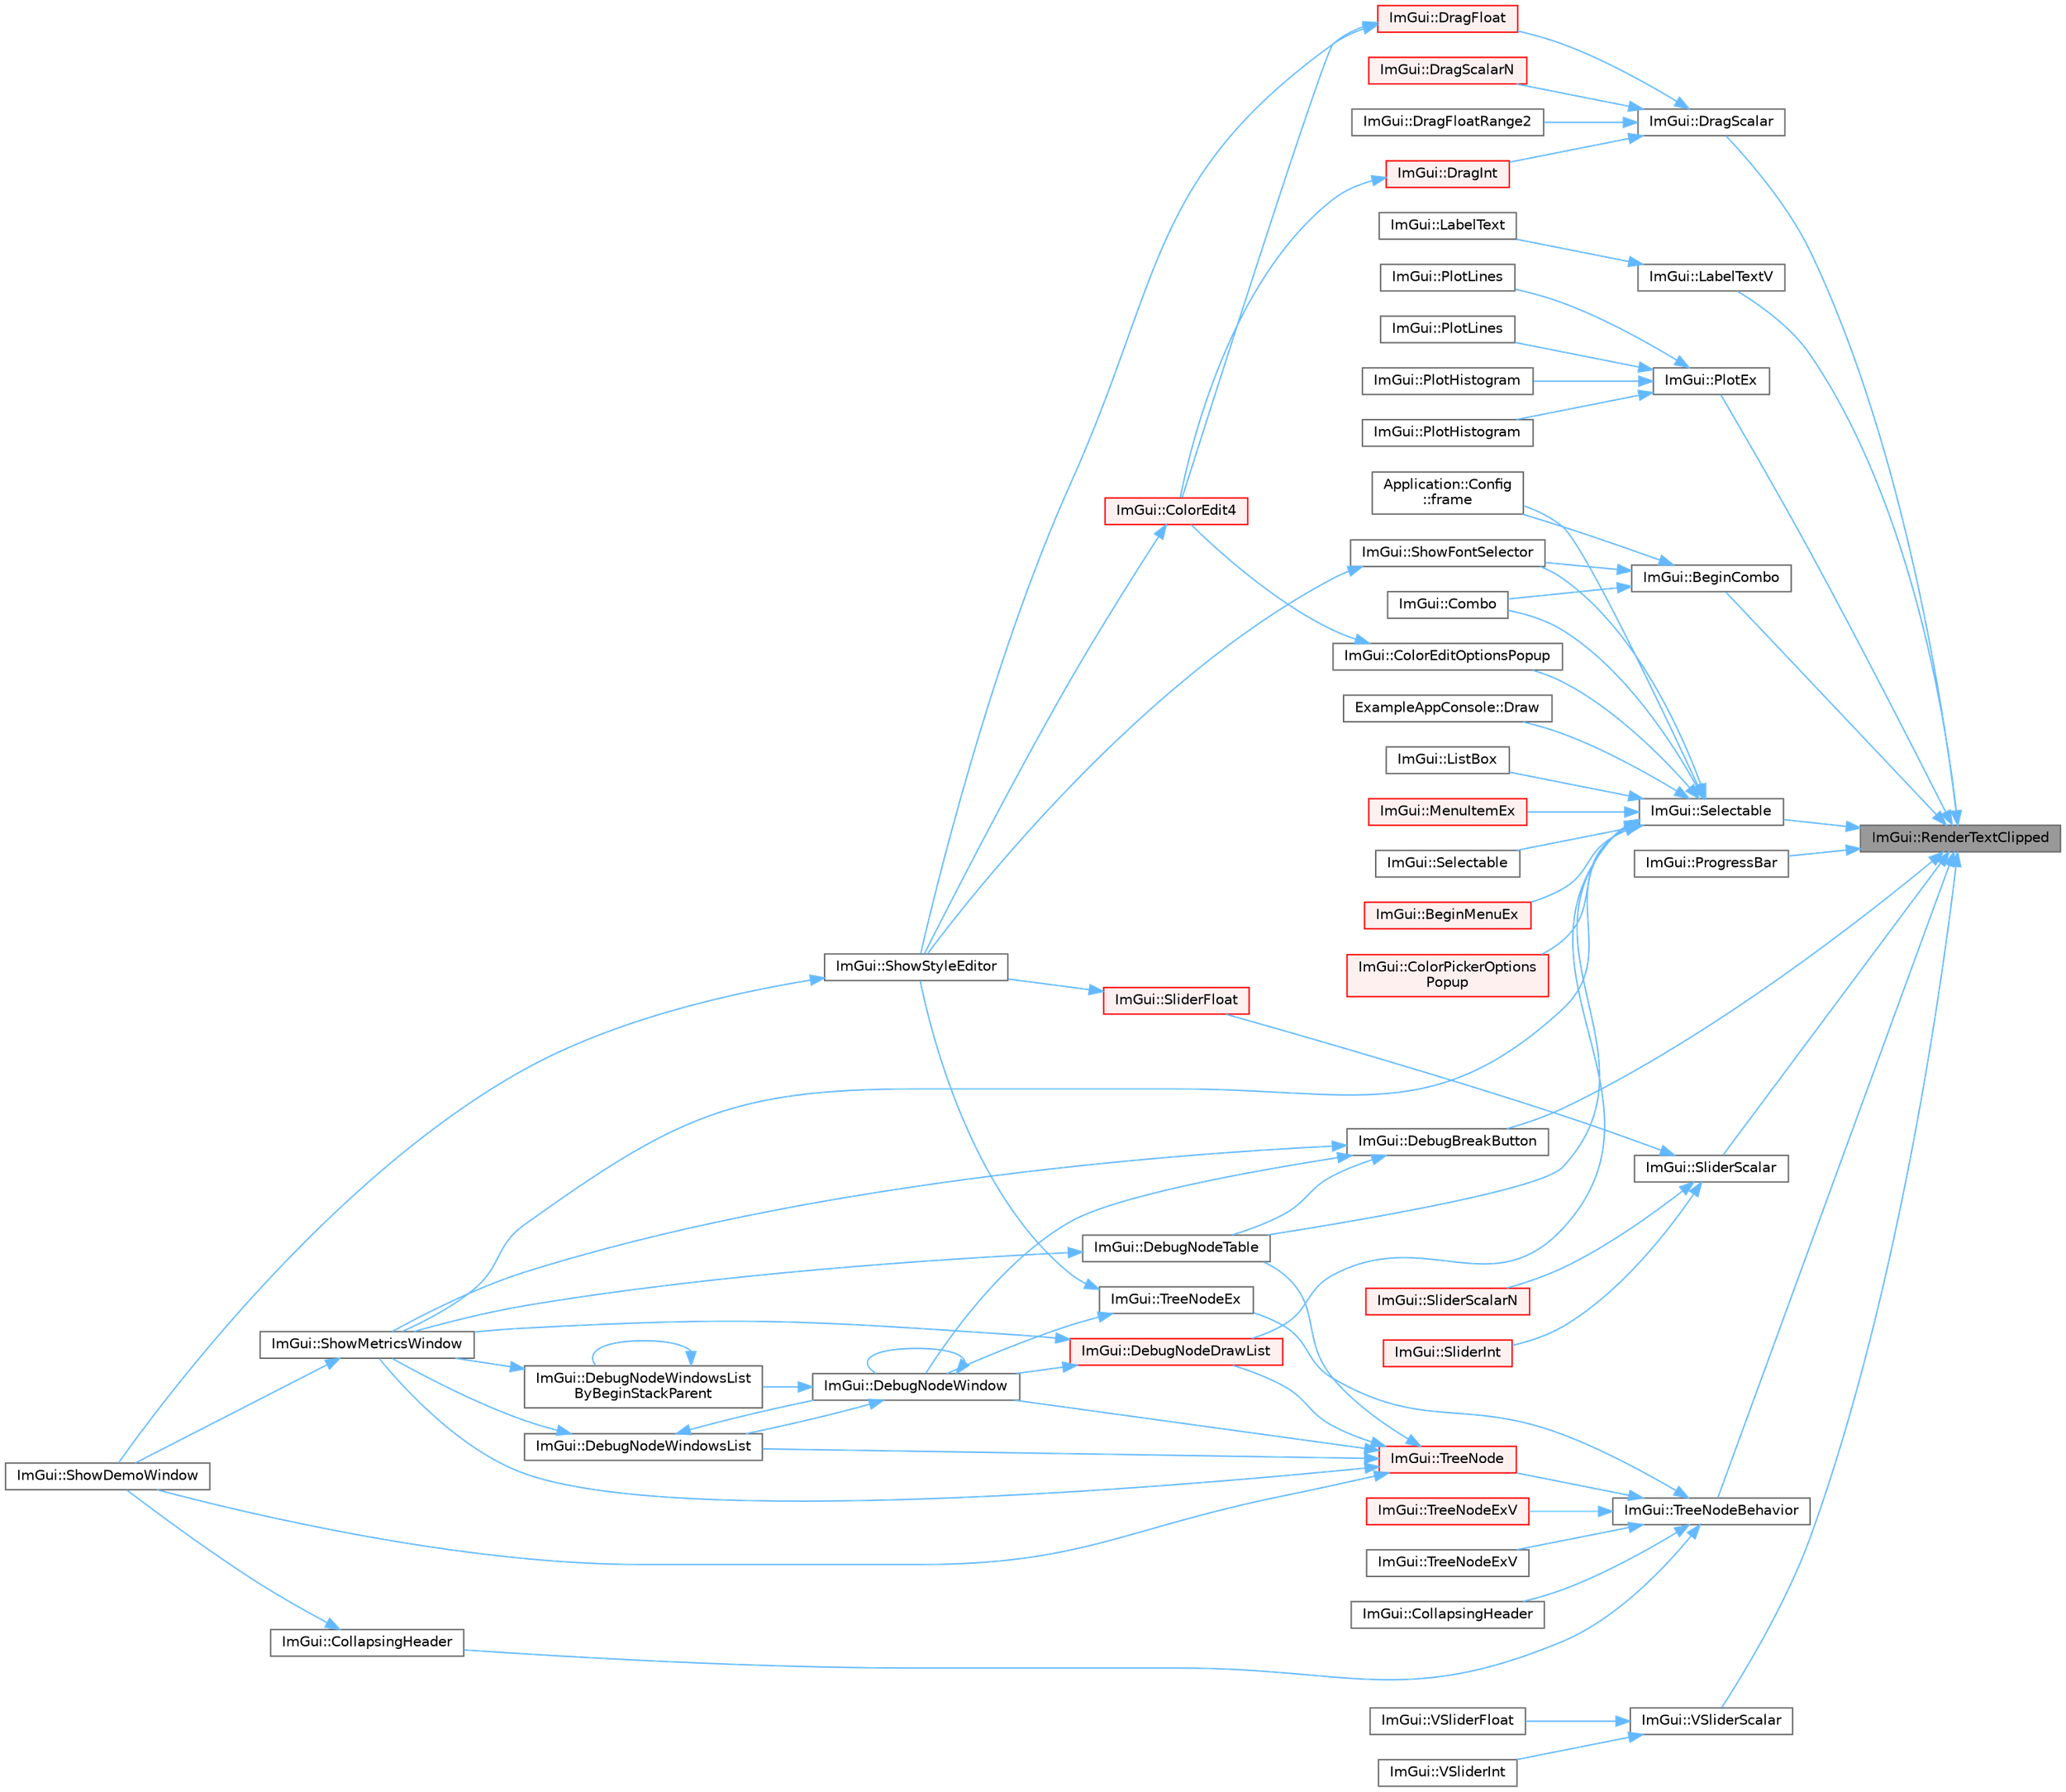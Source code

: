 digraph "ImGui::RenderTextClipped"
{
 // LATEX_PDF_SIZE
  bgcolor="transparent";
  edge [fontname=Helvetica,fontsize=10,labelfontname=Helvetica,labelfontsize=10];
  node [fontname=Helvetica,fontsize=10,shape=box,height=0.2,width=0.4];
  rankdir="RL";
  Node1 [id="Node000001",label="ImGui::RenderTextClipped",height=0.2,width=0.4,color="gray40", fillcolor="grey60", style="filled", fontcolor="black",tooltip=" "];
  Node1 -> Node2 [id="edge1_Node000001_Node000002",dir="back",color="steelblue1",style="solid",tooltip=" "];
  Node2 [id="Node000002",label="ImGui::BeginCombo",height=0.2,width=0.4,color="grey40", fillcolor="white", style="filled",URL="$namespace_im_gui.html#aa895095bdc7a2907375c555e245575ea",tooltip=" "];
  Node2 -> Node3 [id="edge2_Node000002_Node000003",dir="back",color="steelblue1",style="solid",tooltip=" "];
  Node3 [id="Node000003",label="ImGui::Combo",height=0.2,width=0.4,color="grey40", fillcolor="white", style="filled",URL="$namespace_im_gui.html#ad530c65e7cdfaf03f4e9b2f4e3fed8fc",tooltip=" "];
  Node2 -> Node4 [id="edge3_Node000002_Node000004",dir="back",color="steelblue1",style="solid",tooltip=" "];
  Node4 [id="Node000004",label="Application::Config\l::frame",height=0.2,width=0.4,color="grey40", fillcolor="white", style="filled",URL="$class_application_1_1_config.html#a291cc3a874949e121dcf83a3f90681bc",tooltip=" "];
  Node2 -> Node5 [id="edge4_Node000002_Node000005",dir="back",color="steelblue1",style="solid",tooltip=" "];
  Node5 [id="Node000005",label="ImGui::ShowFontSelector",height=0.2,width=0.4,color="grey40", fillcolor="white", style="filled",URL="$namespace_im_gui.html#a0bdce99eef17ef1e1fef40a18bd811ab",tooltip=" "];
  Node5 -> Node6 [id="edge5_Node000005_Node000006",dir="back",color="steelblue1",style="solid",tooltip=" "];
  Node6 [id="Node000006",label="ImGui::ShowStyleEditor",height=0.2,width=0.4,color="grey40", fillcolor="white", style="filled",URL="$namespace_im_gui.html#ab2eb3dec78d054fe3feab1c091ec5de5",tooltip=" "];
  Node6 -> Node7 [id="edge6_Node000006_Node000007",dir="back",color="steelblue1",style="solid",tooltip=" "];
  Node7 [id="Node000007",label="ImGui::ShowDemoWindow",height=0.2,width=0.4,color="grey40", fillcolor="white", style="filled",URL="$namespace_im_gui.html#af95643a0ce4893b9e57c12991922fb18",tooltip=" "];
  Node1 -> Node8 [id="edge7_Node000001_Node000008",dir="back",color="steelblue1",style="solid",tooltip=" "];
  Node8 [id="Node000008",label="ImGui::DebugBreakButton",height=0.2,width=0.4,color="grey40", fillcolor="white", style="filled",URL="$namespace_im_gui.html#ac2e737b701b4d252a54006a4c4214928",tooltip=" "];
  Node8 -> Node9 [id="edge8_Node000008_Node000009",dir="back",color="steelblue1",style="solid",tooltip=" "];
  Node9 [id="Node000009",label="ImGui::DebugNodeTable",height=0.2,width=0.4,color="grey40", fillcolor="white", style="filled",URL="$namespace_im_gui.html#ae944ffc599add73d6f3220165475ffd8",tooltip=" "];
  Node9 -> Node10 [id="edge9_Node000009_Node000010",dir="back",color="steelblue1",style="solid",tooltip=" "];
  Node10 [id="Node000010",label="ImGui::ShowMetricsWindow",height=0.2,width=0.4,color="grey40", fillcolor="white", style="filled",URL="$namespace_im_gui.html#afe7a28c6eb52fff3cc27d5a698fea4ff",tooltip=" "];
  Node10 -> Node7 [id="edge10_Node000010_Node000007",dir="back",color="steelblue1",style="solid",tooltip=" "];
  Node8 -> Node11 [id="edge11_Node000008_Node000011",dir="back",color="steelblue1",style="solid",tooltip=" "];
  Node11 [id="Node000011",label="ImGui::DebugNodeWindow",height=0.2,width=0.4,color="grey40", fillcolor="white", style="filled",URL="$namespace_im_gui.html#afcb602554925c5409977f0fb39f77e5d",tooltip=" "];
  Node11 -> Node11 [id="edge12_Node000011_Node000011",dir="back",color="steelblue1",style="solid",tooltip=" "];
  Node11 -> Node12 [id="edge13_Node000011_Node000012",dir="back",color="steelblue1",style="solid",tooltip=" "];
  Node12 [id="Node000012",label="ImGui::DebugNodeWindowsList",height=0.2,width=0.4,color="grey40", fillcolor="white", style="filled",URL="$namespace_im_gui.html#a8c2ed9f140c90d8eaca1e2cfd8f46142",tooltip=" "];
  Node12 -> Node11 [id="edge14_Node000012_Node000011",dir="back",color="steelblue1",style="solid",tooltip=" "];
  Node12 -> Node10 [id="edge15_Node000012_Node000010",dir="back",color="steelblue1",style="solid",tooltip=" "];
  Node11 -> Node13 [id="edge16_Node000011_Node000013",dir="back",color="steelblue1",style="solid",tooltip=" "];
  Node13 [id="Node000013",label="ImGui::DebugNodeWindowsList\lByBeginStackParent",height=0.2,width=0.4,color="grey40", fillcolor="white", style="filled",URL="$namespace_im_gui.html#a0fc8019faf3a1aec25b554384ad9e506",tooltip=" "];
  Node13 -> Node13 [id="edge17_Node000013_Node000013",dir="back",color="steelblue1",style="solid",tooltip=" "];
  Node13 -> Node10 [id="edge18_Node000013_Node000010",dir="back",color="steelblue1",style="solid",tooltip=" "];
  Node8 -> Node10 [id="edge19_Node000008_Node000010",dir="back",color="steelblue1",style="solid",tooltip=" "];
  Node1 -> Node14 [id="edge20_Node000001_Node000014",dir="back",color="steelblue1",style="solid",tooltip=" "];
  Node14 [id="Node000014",label="ImGui::DragScalar",height=0.2,width=0.4,color="grey40", fillcolor="white", style="filled",URL="$namespace_im_gui.html#a17d8926e8f44a6d00575b12081c51fe0",tooltip=" "];
  Node14 -> Node15 [id="edge21_Node000014_Node000015",dir="back",color="steelblue1",style="solid",tooltip=" "];
  Node15 [id="Node000015",label="ImGui::DragFloat",height=0.2,width=0.4,color="red", fillcolor="#FFF0F0", style="filled",URL="$namespace_im_gui.html#aab1b20e7bf98aa7bbdb26f8cd3ad91e6",tooltip=" "];
  Node15 -> Node16 [id="edge22_Node000015_Node000016",dir="back",color="steelblue1",style="solid",tooltip=" "];
  Node16 [id="Node000016",label="ImGui::ColorEdit4",height=0.2,width=0.4,color="red", fillcolor="#FFF0F0", style="filled",URL="$namespace_im_gui.html#ac3f45e2aa0b1d591cc8a2cdf8b566a45",tooltip=" "];
  Node16 -> Node6 [id="edge23_Node000016_Node000006",dir="back",color="steelblue1",style="solid",tooltip=" "];
  Node15 -> Node6 [id="edge24_Node000015_Node000006",dir="back",color="steelblue1",style="solid",tooltip=" "];
  Node14 -> Node24 [id="edge25_Node000014_Node000024",dir="back",color="steelblue1",style="solid",tooltip=" "];
  Node24 [id="Node000024",label="ImGui::DragFloatRange2",height=0.2,width=0.4,color="grey40", fillcolor="white", style="filled",URL="$namespace_im_gui.html#aa6bfd93ead5c47e84b66185da88b8e8c",tooltip=" "];
  Node14 -> Node25 [id="edge26_Node000014_Node000025",dir="back",color="steelblue1",style="solid",tooltip=" "];
  Node25 [id="Node000025",label="ImGui::DragInt",height=0.2,width=0.4,color="red", fillcolor="#FFF0F0", style="filled",URL="$namespace_im_gui.html#a3714db739ae51fc75601d7fad234a58b",tooltip=" "];
  Node25 -> Node16 [id="edge27_Node000025_Node000016",dir="back",color="steelblue1",style="solid",tooltip=" "];
  Node14 -> Node27 [id="edge28_Node000014_Node000027",dir="back",color="steelblue1",style="solid",tooltip=" "];
  Node27 [id="Node000027",label="ImGui::DragScalarN",height=0.2,width=0.4,color="red", fillcolor="#FFF0F0", style="filled",URL="$namespace_im_gui.html#a1265d2b30ced1fca909e26c8f718fcbd",tooltip=" "];
  Node1 -> Node34 [id="edge29_Node000001_Node000034",dir="back",color="steelblue1",style="solid",tooltip=" "];
  Node34 [id="Node000034",label="ImGui::LabelTextV",height=0.2,width=0.4,color="grey40", fillcolor="white", style="filled",URL="$namespace_im_gui.html#a55e5a7edb676a8f5cd7f65443138a8a0",tooltip=" "];
  Node34 -> Node35 [id="edge30_Node000034_Node000035",dir="back",color="steelblue1",style="solid",tooltip=" "];
  Node35 [id="Node000035",label="ImGui::LabelText",height=0.2,width=0.4,color="grey40", fillcolor="white", style="filled",URL="$namespace_im_gui.html#ad92ccfbc33d448ff40cfcf9219177344",tooltip=" "];
  Node1 -> Node36 [id="edge31_Node000001_Node000036",dir="back",color="steelblue1",style="solid",tooltip=" "];
  Node36 [id="Node000036",label="ImGui::PlotEx",height=0.2,width=0.4,color="grey40", fillcolor="white", style="filled",URL="$namespace_im_gui.html#afb3147b9a00e396e0b11a1bfe24b8f42",tooltip=" "];
  Node36 -> Node37 [id="edge32_Node000036_Node000037",dir="back",color="steelblue1",style="solid",tooltip=" "];
  Node37 [id="Node000037",label="ImGui::PlotHistogram",height=0.2,width=0.4,color="grey40", fillcolor="white", style="filled",URL="$namespace_im_gui.html#af7a92b2118981835b5251bfdaac50252",tooltip=" "];
  Node36 -> Node38 [id="edge33_Node000036_Node000038",dir="back",color="steelblue1",style="solid",tooltip=" "];
  Node38 [id="Node000038",label="ImGui::PlotHistogram",height=0.2,width=0.4,color="grey40", fillcolor="white", style="filled",URL="$namespace_im_gui.html#af8089203baf8cf723a158c9e34bda2a4",tooltip=" "];
  Node36 -> Node39 [id="edge34_Node000036_Node000039",dir="back",color="steelblue1",style="solid",tooltip=" "];
  Node39 [id="Node000039",label="ImGui::PlotLines",height=0.2,width=0.4,color="grey40", fillcolor="white", style="filled",URL="$namespace_im_gui.html#a2bc21c56e4796855313804086cca114f",tooltip=" "];
  Node36 -> Node40 [id="edge35_Node000036_Node000040",dir="back",color="steelblue1",style="solid",tooltip=" "];
  Node40 [id="Node000040",label="ImGui::PlotLines",height=0.2,width=0.4,color="grey40", fillcolor="white", style="filled",URL="$namespace_im_gui.html#a94a2645d45c96da35b834dc7db93a9f1",tooltip=" "];
  Node1 -> Node41 [id="edge36_Node000001_Node000041",dir="back",color="steelblue1",style="solid",tooltip=" "];
  Node41 [id="Node000041",label="ImGui::ProgressBar",height=0.2,width=0.4,color="grey40", fillcolor="white", style="filled",URL="$namespace_im_gui.html#a412b0416ad68c0ac46e5d66805d911ff",tooltip=" "];
  Node1 -> Node42 [id="edge37_Node000001_Node000042",dir="back",color="steelblue1",style="solid",tooltip=" "];
  Node42 [id="Node000042",label="ImGui::Selectable",height=0.2,width=0.4,color="grey40", fillcolor="white", style="filled",URL="$namespace_im_gui.html#af98575238bda183a523df19fb447af60",tooltip=" "];
  Node42 -> Node43 [id="edge38_Node000042_Node000043",dir="back",color="steelblue1",style="solid",tooltip=" "];
  Node43 [id="Node000043",label="ImGui::BeginMenuEx",height=0.2,width=0.4,color="red", fillcolor="#FFF0F0", style="filled",URL="$namespace_im_gui.html#a8dc671f87ed281b6445ce6ae4ab25183",tooltip=" "];
  Node42 -> Node45 [id="edge39_Node000042_Node000045",dir="back",color="steelblue1",style="solid",tooltip=" "];
  Node45 [id="Node000045",label="ImGui::ColorEditOptionsPopup",height=0.2,width=0.4,color="grey40", fillcolor="white", style="filled",URL="$namespace_im_gui.html#a6bfb117816d669f8704e5d0c0c0795fe",tooltip=" "];
  Node45 -> Node16 [id="edge40_Node000045_Node000016",dir="back",color="steelblue1",style="solid",tooltip=" "];
  Node42 -> Node21 [id="edge41_Node000042_Node000021",dir="back",color="steelblue1",style="solid",tooltip=" "];
  Node21 [id="Node000021",label="ImGui::ColorPickerOptions\lPopup",height=0.2,width=0.4,color="red", fillcolor="#FFF0F0", style="filled",URL="$namespace_im_gui.html#a6d112eeb6d8ffdebbc9d9a8c66babbee",tooltip=" "];
  Node42 -> Node3 [id="edge42_Node000042_Node000003",dir="back",color="steelblue1",style="solid",tooltip=" "];
  Node42 -> Node46 [id="edge43_Node000042_Node000046",dir="back",color="steelblue1",style="solid",tooltip=" "];
  Node46 [id="Node000046",label="ImGui::DebugNodeDrawList",height=0.2,width=0.4,color="red", fillcolor="#FFF0F0", style="filled",URL="$namespace_im_gui.html#af7b5e35566da44ac1ea8a7e1b9d9d574",tooltip=" "];
  Node46 -> Node11 [id="edge44_Node000046_Node000011",dir="back",color="steelblue1",style="solid",tooltip=" "];
  Node46 -> Node10 [id="edge45_Node000046_Node000010",dir="back",color="steelblue1",style="solid",tooltip=" "];
  Node42 -> Node9 [id="edge46_Node000042_Node000009",dir="back",color="steelblue1",style="solid",tooltip=" "];
  Node42 -> Node48 [id="edge47_Node000042_Node000048",dir="back",color="steelblue1",style="solid",tooltip=" "];
  Node48 [id="Node000048",label="ExampleAppConsole::Draw",height=0.2,width=0.4,color="grey40", fillcolor="white", style="filled",URL="$struct_example_app_console.html#a0518a09c7e8648dd52c7c06df19ac17a",tooltip=" "];
  Node42 -> Node4 [id="edge48_Node000042_Node000004",dir="back",color="steelblue1",style="solid",tooltip=" "];
  Node42 -> Node49 [id="edge49_Node000042_Node000049",dir="back",color="steelblue1",style="solid",tooltip=" "];
  Node49 [id="Node000049",label="ImGui::ListBox",height=0.2,width=0.4,color="grey40", fillcolor="white", style="filled",URL="$namespace_im_gui.html#a94c78076bd40ff548ecd124f95af8710",tooltip=" "];
  Node42 -> Node50 [id="edge50_Node000042_Node000050",dir="back",color="steelblue1",style="solid",tooltip=" "];
  Node50 [id="Node000050",label="ImGui::MenuItemEx",height=0.2,width=0.4,color="red", fillcolor="#FFF0F0", style="filled",URL="$namespace_im_gui.html#ab5e6e4c78805615fb4d26d4918031f9c",tooltip=" "];
  Node42 -> Node67 [id="edge51_Node000042_Node000067",dir="back",color="steelblue1",style="solid",tooltip=" "];
  Node67 [id="Node000067",label="ImGui::Selectable",height=0.2,width=0.4,color="grey40", fillcolor="white", style="filled",URL="$namespace_im_gui.html#a9229a9c3c304ffc0c98ffe2ee4ff5e40",tooltip=" "];
  Node42 -> Node5 [id="edge52_Node000042_Node000005",dir="back",color="steelblue1",style="solid",tooltip=" "];
  Node42 -> Node10 [id="edge53_Node000042_Node000010",dir="back",color="steelblue1",style="solid",tooltip=" "];
  Node1 -> Node68 [id="edge54_Node000001_Node000068",dir="back",color="steelblue1",style="solid",tooltip=" "];
  Node68 [id="Node000068",label="ImGui::SliderScalar",height=0.2,width=0.4,color="grey40", fillcolor="white", style="filled",URL="$namespace_im_gui.html#afdd7faa9a69f75b8d674cdc207441bea",tooltip=" "];
  Node68 -> Node69 [id="edge55_Node000068_Node000069",dir="back",color="steelblue1",style="solid",tooltip=" "];
  Node69 [id="Node000069",label="ImGui::SliderFloat",height=0.2,width=0.4,color="red", fillcolor="#FFF0F0", style="filled",URL="$namespace_im_gui.html#a864f761801792a0cc5ce3408f3392cfc",tooltip=" "];
  Node69 -> Node6 [id="edge56_Node000069_Node000006",dir="back",color="steelblue1",style="solid",tooltip=" "];
  Node68 -> Node71 [id="edge57_Node000068_Node000071",dir="back",color="steelblue1",style="solid",tooltip=" "];
  Node71 [id="Node000071",label="ImGui::SliderInt",height=0.2,width=0.4,color="red", fillcolor="#FFF0F0", style="filled",URL="$namespace_im_gui.html#a580128c9b35d1a9fc5b7a057f6f5464a",tooltip=" "];
  Node68 -> Node73 [id="edge58_Node000068_Node000073",dir="back",color="steelblue1",style="solid",tooltip=" "];
  Node73 [id="Node000073",label="ImGui::SliderScalarN",height=0.2,width=0.4,color="red", fillcolor="#FFF0F0", style="filled",URL="$namespace_im_gui.html#a64031a4ad000695c1e1d3f42792f4bb4",tooltip=" "];
  Node1 -> Node80 [id="edge59_Node000001_Node000080",dir="back",color="steelblue1",style="solid",tooltip=" "];
  Node80 [id="Node000080",label="ImGui::TreeNodeBehavior",height=0.2,width=0.4,color="grey40", fillcolor="white", style="filled",URL="$namespace_im_gui.html#a918eabf70d288e93b2519ee1eac2c0b4",tooltip=" "];
  Node80 -> Node81 [id="edge60_Node000080_Node000081",dir="back",color="steelblue1",style="solid",tooltip=" "];
  Node81 [id="Node000081",label="ImGui::CollapsingHeader",height=0.2,width=0.4,color="grey40", fillcolor="white", style="filled",URL="$namespace_im_gui.html#a4d6e6e7a5ace0e5dbee3ea1926ddf049",tooltip=" "];
  Node80 -> Node82 [id="edge61_Node000080_Node000082",dir="back",color="steelblue1",style="solid",tooltip=" "];
  Node82 [id="Node000082",label="ImGui::CollapsingHeader",height=0.2,width=0.4,color="grey40", fillcolor="white", style="filled",URL="$namespace_im_gui.html#ab52f9e08698c9d64abb05b98f5355146",tooltip=" "];
  Node82 -> Node7 [id="edge62_Node000082_Node000007",dir="back",color="steelblue1",style="solid",tooltip=" "];
  Node80 -> Node83 [id="edge63_Node000080_Node000083",dir="back",color="steelblue1",style="solid",tooltip=" "];
  Node83 [id="Node000083",label="ImGui::TreeNode",height=0.2,width=0.4,color="red", fillcolor="#FFF0F0", style="filled",URL="$namespace_im_gui.html#a4dff507ce8bbe0da9556bb50b1e60d7f",tooltip=" "];
  Node83 -> Node46 [id="edge64_Node000083_Node000046",dir="back",color="steelblue1",style="solid",tooltip=" "];
  Node83 -> Node9 [id="edge65_Node000083_Node000009",dir="back",color="steelblue1",style="solid",tooltip=" "];
  Node83 -> Node11 [id="edge66_Node000083_Node000011",dir="back",color="steelblue1",style="solid",tooltip=" "];
  Node83 -> Node12 [id="edge67_Node000083_Node000012",dir="back",color="steelblue1",style="solid",tooltip=" "];
  Node83 -> Node7 [id="edge68_Node000083_Node000007",dir="back",color="steelblue1",style="solid",tooltip=" "];
  Node83 -> Node10 [id="edge69_Node000083_Node000010",dir="back",color="steelblue1",style="solid",tooltip=" "];
  Node80 -> Node88 [id="edge70_Node000080_Node000088",dir="back",color="steelblue1",style="solid",tooltip=" "];
  Node88 [id="Node000088",label="ImGui::TreeNodeEx",height=0.2,width=0.4,color="grey40", fillcolor="white", style="filled",URL="$namespace_im_gui.html#a21f62e092dac9556a15a8edee2f70522",tooltip=" "];
  Node88 -> Node11 [id="edge71_Node000088_Node000011",dir="back",color="steelblue1",style="solid",tooltip=" "];
  Node88 -> Node6 [id="edge72_Node000088_Node000006",dir="back",color="steelblue1",style="solid",tooltip=" "];
  Node80 -> Node89 [id="edge73_Node000080_Node000089",dir="back",color="steelblue1",style="solid",tooltip=" "];
  Node89 [id="Node000089",label="ImGui::TreeNodeExV",height=0.2,width=0.4,color="red", fillcolor="#FFF0F0", style="filled",URL="$namespace_im_gui.html#a251cd4acbdad4cef2246d9b573a83ce0",tooltip=" "];
  Node80 -> Node96 [id="edge74_Node000080_Node000096",dir="back",color="steelblue1",style="solid",tooltip=" "];
  Node96 [id="Node000096",label="ImGui::TreeNodeExV",height=0.2,width=0.4,color="grey40", fillcolor="white", style="filled",URL="$namespace_im_gui.html#aaae827898572d17e064a88a1afc8e6b0",tooltip=" "];
  Node1 -> Node97 [id="edge75_Node000001_Node000097",dir="back",color="steelblue1",style="solid",tooltip=" "];
  Node97 [id="Node000097",label="ImGui::VSliderScalar",height=0.2,width=0.4,color="grey40", fillcolor="white", style="filled",URL="$namespace_im_gui.html#a6ad24ca37a530d43f9d1c727d94e4829",tooltip=" "];
  Node97 -> Node98 [id="edge76_Node000097_Node000098",dir="back",color="steelblue1",style="solid",tooltip=" "];
  Node98 [id="Node000098",label="ImGui::VSliderFloat",height=0.2,width=0.4,color="grey40", fillcolor="white", style="filled",URL="$namespace_im_gui.html#a990332e589b828093786bbc007b9bfda",tooltip=" "];
  Node97 -> Node99 [id="edge77_Node000097_Node000099",dir="back",color="steelblue1",style="solid",tooltip=" "];
  Node99 [id="Node000099",label="ImGui::VSliderInt",height=0.2,width=0.4,color="grey40", fillcolor="white", style="filled",URL="$namespace_im_gui.html#a3cf7cf500353bf13250e29d788bd3fff",tooltip=" "];
}
